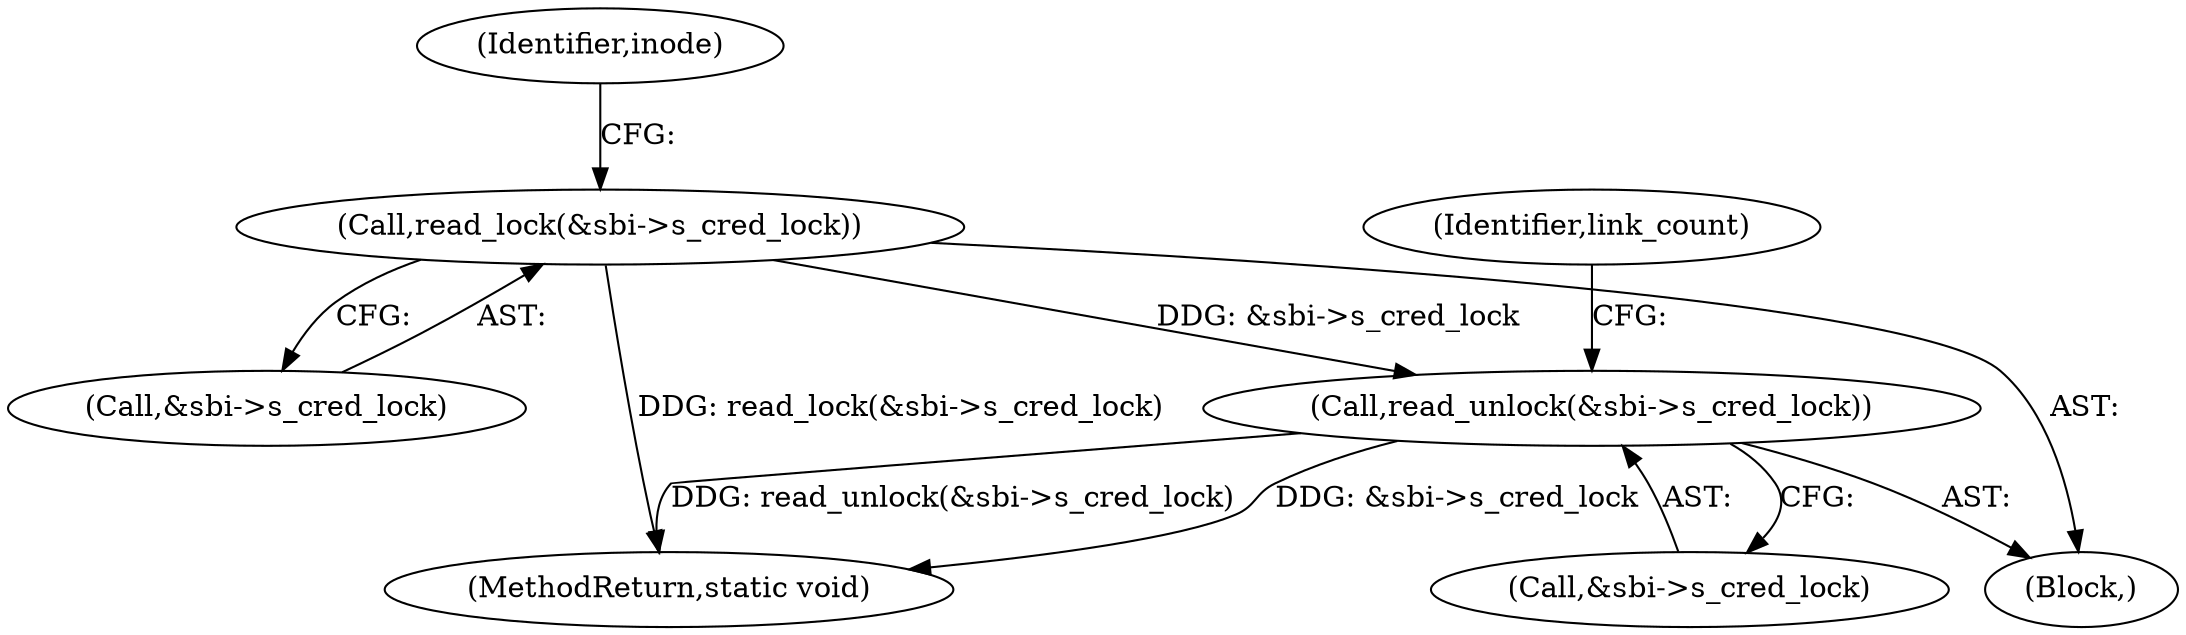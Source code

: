 digraph "0_linux_c03aa9f6e1f938618e6db2e23afef0574efeeb65@pointer" {
"1000566" [label="(Call,read_lock(&sbi->s_cred_lock))"];
"1000696" [label="(Call,read_unlock(&sbi->s_cred_lock))"];
"1000697" [label="(Call,&sbi->s_cred_lock)"];
"1000696" [label="(Call,read_unlock(&sbi->s_cred_lock))"];
"1000567" [label="(Call,&sbi->s_cred_lock)"];
"1000105" [label="(Block,)"];
"1000566" [label="(Call,read_lock(&sbi->s_cred_lock))"];
"1001156" [label="(MethodReturn,static void)"];
"1000572" [label="(Identifier,inode)"];
"1000702" [label="(Identifier,link_count)"];
"1000566" -> "1000105"  [label="AST: "];
"1000566" -> "1000567"  [label="CFG: "];
"1000567" -> "1000566"  [label="AST: "];
"1000572" -> "1000566"  [label="CFG: "];
"1000566" -> "1001156"  [label="DDG: read_lock(&sbi->s_cred_lock)"];
"1000566" -> "1000696"  [label="DDG: &sbi->s_cred_lock"];
"1000696" -> "1000105"  [label="AST: "];
"1000696" -> "1000697"  [label="CFG: "];
"1000697" -> "1000696"  [label="AST: "];
"1000702" -> "1000696"  [label="CFG: "];
"1000696" -> "1001156"  [label="DDG: read_unlock(&sbi->s_cred_lock)"];
"1000696" -> "1001156"  [label="DDG: &sbi->s_cred_lock"];
}
